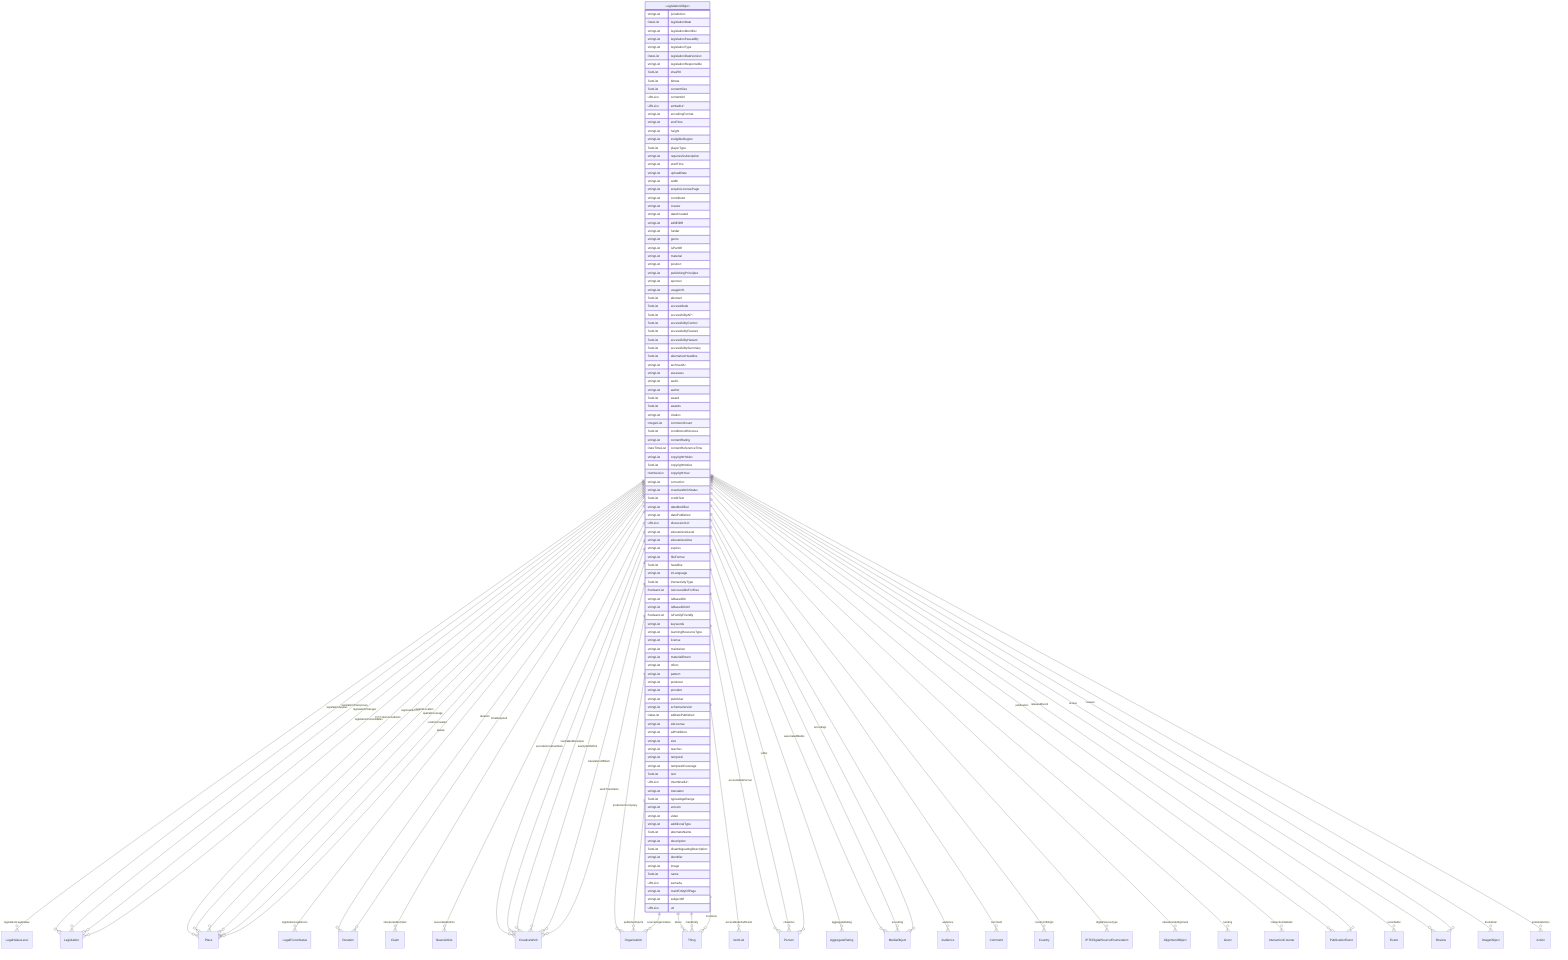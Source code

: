 erDiagram
LegislationObject {
    stringList jurisdiction  
    DateList legislationDate  
    stringList legislationIdentifier  
    stringList legislationPassedBy  
    stringList legislationType  
    DateList legislationDateVersion  
    stringList legislationResponsible  
    TextList sha256  
    TextList bitrate  
    TextList contentSize  
    URLList contentUrl  
    URLList embedUrl  
    stringList encodingFormat  
    stringList endTime  
    stringList height  
    stringList ineligibleRegion  
    TextList playerType  
    stringList requiresSubscription  
    stringList startTime  
    stringList uploadDate  
    stringList width  
    stringList acquireLicensePage  
    stringList contributor  
    stringList creator  
    stringList dateCreated  
    stringList editEIDR  
    stringList funder  
    stringList genre  
    stringList isPartOf  
    stringList material  
    stringList position  
    stringList publishingPrinciples  
    stringList sponsor  
    stringList usageInfo  
    TextList abstract  
    TextList accessMode  
    TextList accessibilityAPI  
    TextList accessibilityControl  
    TextList accessibilityFeature  
    TextList accessibilityHazard  
    TextList accessibilitySummary  
    TextList alternativeHeadline  
    stringList archivedAt  
    stringList assesses  
    stringList audio  
    stringList author  
    TextList award  
    TextList awards  
    stringList citation  
    IntegerList commentCount  
    TextList conditionsOfAccess  
    stringList contentRating  
    DateTimeList contentReferenceTime  
    stringList copyrightHolder  
    TextList copyrightNotice  
    NumberList copyrightYear  
    stringList correction  
    stringList creativeWorkStatus  
    TextList creditText  
    stringList dateModified  
    stringList datePublished  
    URLList discussionUrl  
    stringList educationalLevel  
    stringList educationalUse  
    stringList expires  
    stringList fileFormat  
    TextList headline  
    stringList inLanguage  
    TextList interactivityType  
    BooleanList isAccessibleForFree  
    stringList isBasedOn  
    stringList isBasedOnUrl  
    BooleanList isFamilyFriendly  
    stringList keywords  
    stringList learningResourceType  
    stringList license  
    stringList maintainer  
    stringList materialExtent  
    stringList offers  
    stringList pattern  
    stringList producer  
    stringList provider  
    stringList publisher  
    stringList schemaVersion  
    DateList sdDatePublished  
    stringList sdLicense  
    stringList sdPublisher  
    stringList size  
    stringList teaches  
    stringList temporal  
    stringList temporalCoverage  
    TextList text  
    URLList thumbnailUrl  
    stringList translator  
    TextList typicalAgeRange  
    stringList version  
    stringList video  
    stringList additionalType  
    TextList alternateName  
    stringList description  
    TextList disambiguatingDescription  
    stringList identifier  
    stringList image  
    TextList name  
    URLList sameAs  
    stringList mainEntityOfPage  
    stringList subjectOf  
    URLList url  
}

LegislationObject ||--}o LegalValueLevel : "legislationLegalValue"
LegislationObject ||--}o Legislation : "legislationApplies"
LegislationObject ||--}o Place : "legislationJurisdiction"
LegislationObject ||--}o Legislation : "legislationTransposes"
LegislationObject ||--}o Legislation : "legislationChanges"
LegislationObject ||--}o Legislation : "legislationConsolidates"
LegislationObject ||--}o LegalForceStatus : "legislationLegalForce"
LegislationObject ||--}o Duration : "duration"
LegislationObject ||--}o Claim : "interpretedAsClaim"
LegislationObject ||--}o NewsArticle : "associatedArticle"
LegislationObject ||--}o CreativeWork : "encodesCreativeWork"
LegislationObject ||--}o Organization : "productionCompany"
LegislationObject ||--}o Place : "regionsAllowed"
LegislationObject ||--}o Thing : "about"
LegislationObject ||--}o Place : "contentLocation"
LegislationObject ||--}o CreativeWork : "hasPart"
LegislationObject ||--}o Thing : "mainEntity"
LegislationObject ||--}o Place : "spatialCoverage"
LegislationObject ||--}o CreativeWork : "workExample"
LegislationObject ||--}o ItemList : "accessModeSufficient"
LegislationObject ||--}o Person : "accountablePerson"
LegislationObject ||--}o AggregateRating : "aggregateRating"
LegislationObject ||--}o MediaObject : "associatedMedia"
LegislationObject ||--}o Audience : "audience"
LegislationObject ||--}o Person : "character"
LegislationObject ||--}o Comment : "comment"
LegislationObject ||--}o Country : "countryOfOrigin"
LegislationObject ||--}o IPTCDigitalSourceEnumeration : "digitalSourceType"
LegislationObject ||--}o Person : "editor"
LegislationObject ||--}o AlignmentObject : "educationalAlignment"
LegislationObject ||--}o MediaObject : "encoding"
LegislationObject ||--}o MediaObject : "encodings"
LegislationObject ||--}o CreativeWork : "exampleOfWork"
LegislationObject ||--}o Grant : "funding"
LegislationObject ||--}o InteractionCounter : "interactionStatistic"
LegislationObject ||--}o Place : "locationCreated"
LegislationObject ||--}o Thing : "mentions"
LegislationObject ||--}o PublicationEvent : "publication"
LegislationObject ||--}o Organization : "publisherImprint"
LegislationObject ||--}o Event : "recordedAt"
LegislationObject ||--}o PublicationEvent : "releasedEvent"
LegislationObject ||--}o Review : "review"
LegislationObject ||--}o Review : "reviews"
LegislationObject ||--}o Organization : "sourceOrganization"
LegislationObject ||--}o Place : "spatial"
LegislationObject ||--}o ImageObject : "thumbnail"
LegislationObject ||--}o Duration : "timeRequired"
LegislationObject ||--}o CreativeWork : "translationOfWork"
LegislationObject ||--}o CreativeWork : "workTranslation"
LegislationObject ||--}o Action : "potentialAction"